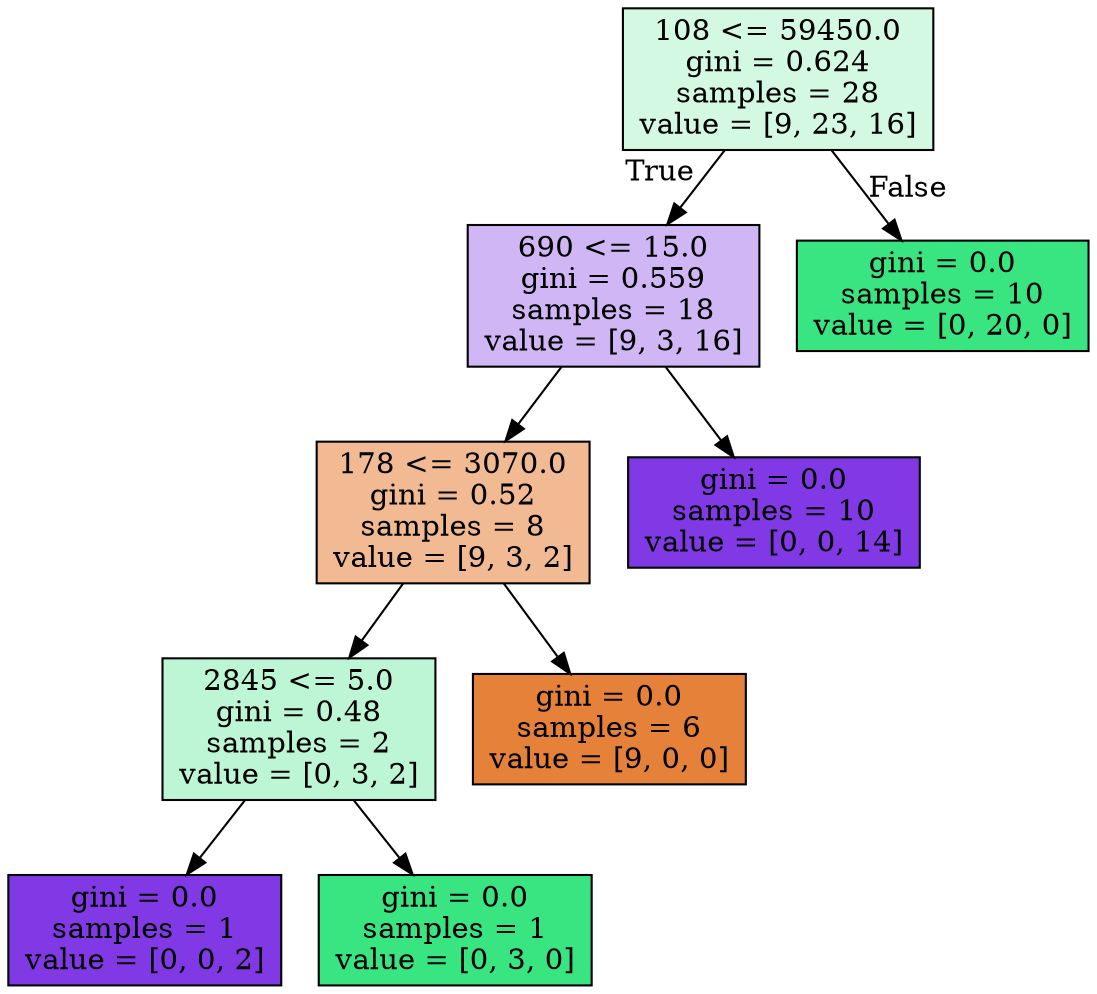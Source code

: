 digraph Tree {
node [shape=box, style="filled", color="black"] ;
0 [label="108 <= 59450.0\ngini = 0.624\nsamples = 28\nvalue = [9, 23, 16]", fillcolor="#39e58138"] ;
1 [label="690 <= 15.0\ngini = 0.559\nsamples = 18\nvalue = [9, 3, 16]", fillcolor="#8139e55e"] ;
0 -> 1 [labeldistance=2.5, labelangle=45, headlabel="True"] ;
2 [label="178 <= 3070.0\ngini = 0.52\nsamples = 8\nvalue = [9, 3, 2]", fillcolor="#e581398b"] ;
1 -> 2 ;
3 [label="2845 <= 5.0\ngini = 0.48\nsamples = 2\nvalue = [0, 3, 2]", fillcolor="#39e58155"] ;
2 -> 3 ;
4 [label="gini = 0.0\nsamples = 1\nvalue = [0, 0, 2]", fillcolor="#8139e5ff"] ;
3 -> 4 ;
5 [label="gini = 0.0\nsamples = 1\nvalue = [0, 3, 0]", fillcolor="#39e581ff"] ;
3 -> 5 ;
6 [label="gini = 0.0\nsamples = 6\nvalue = [9, 0, 0]", fillcolor="#e58139ff"] ;
2 -> 6 ;
7 [label="gini = 0.0\nsamples = 10\nvalue = [0, 0, 14]", fillcolor="#8139e5ff"] ;
1 -> 7 ;
8 [label="gini = 0.0\nsamples = 10\nvalue = [0, 20, 0]", fillcolor="#39e581ff"] ;
0 -> 8 [labeldistance=2.5, labelangle=-45, headlabel="False"] ;
}